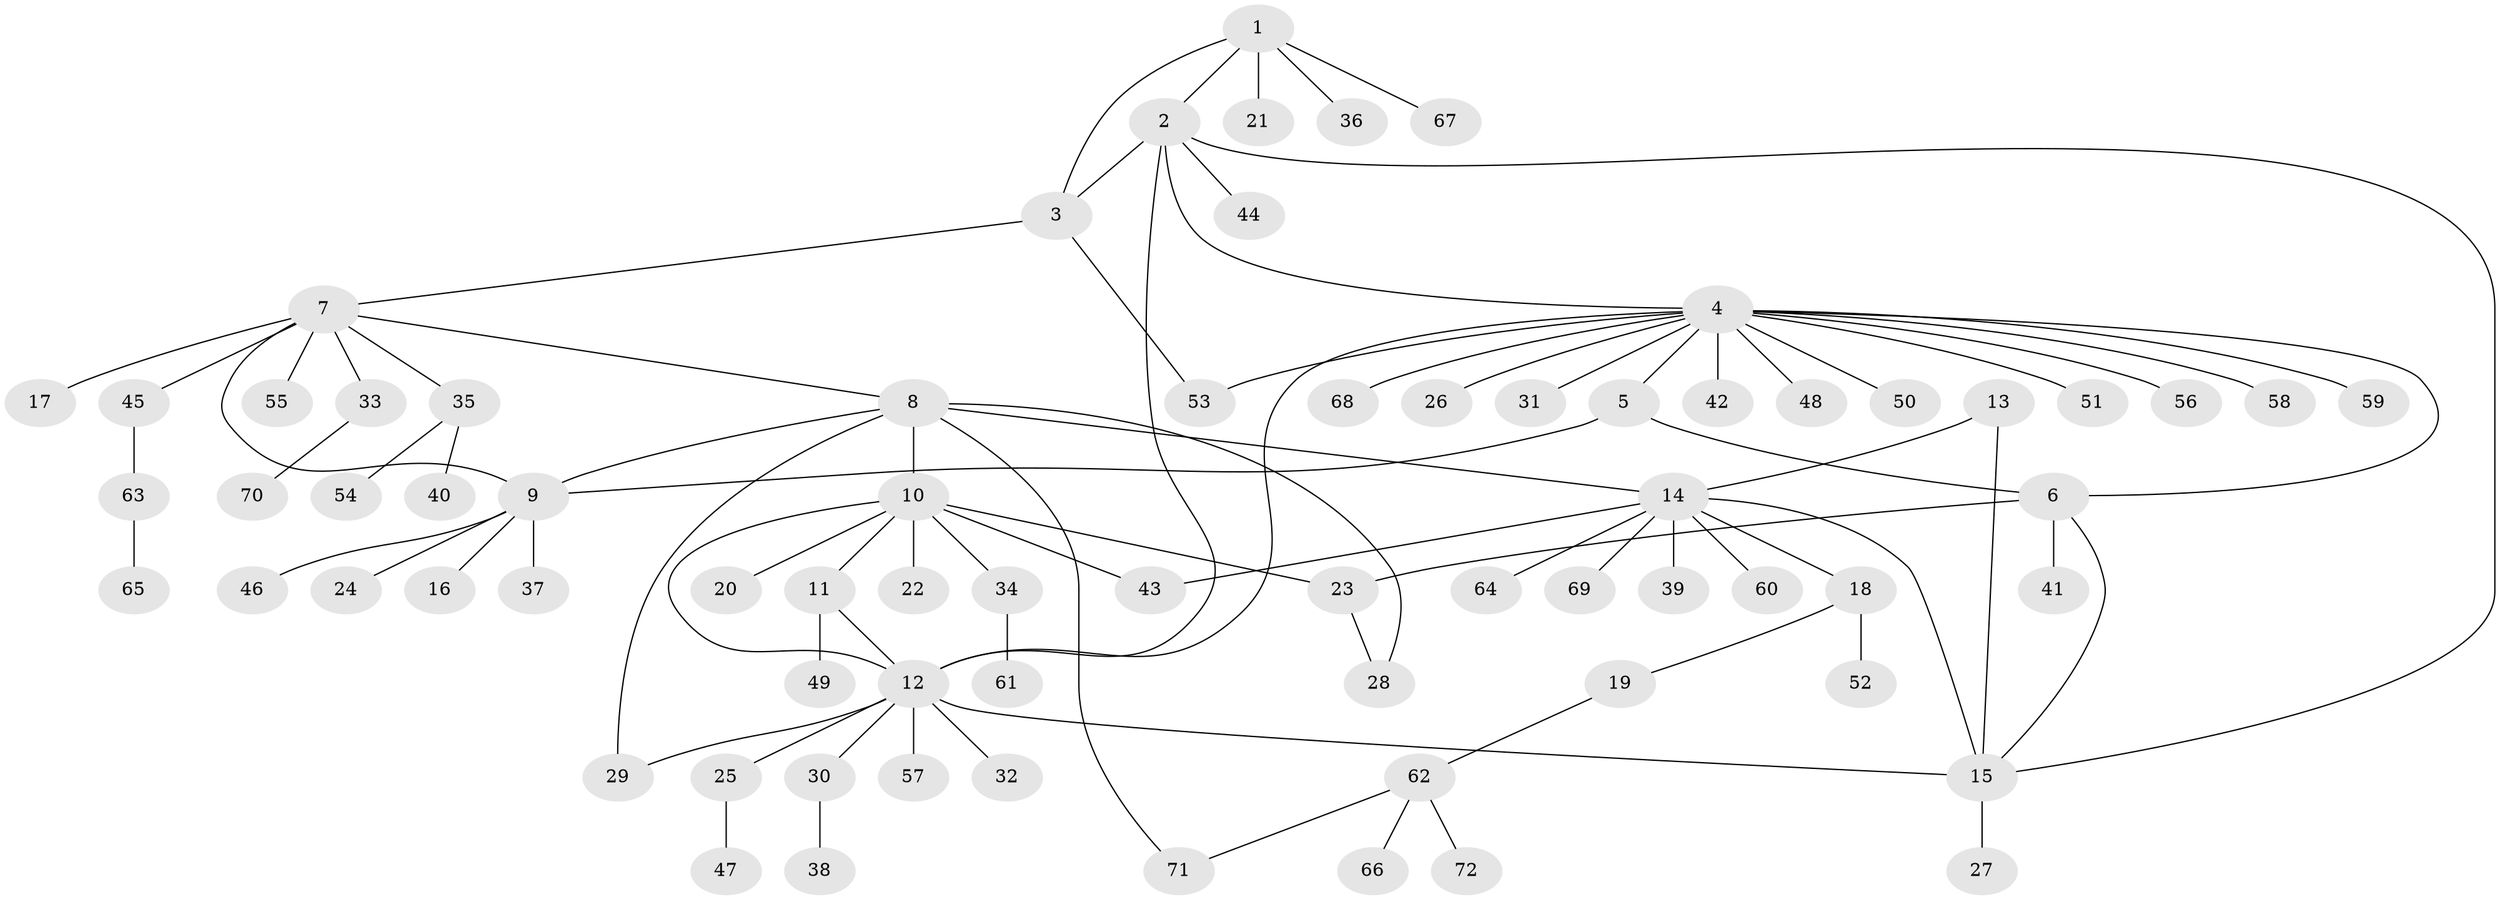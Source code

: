 // coarse degree distribution, {6: 0.045454545454545456, 3: 0.045454545454545456, 2: 0.09090909090909091, 4: 0.045454545454545456, 5: 0.18181818181818182, 1: 0.5, 9: 0.045454545454545456, 7: 0.045454545454545456}
// Generated by graph-tools (version 1.1) at 2025/37/03/04/25 23:37:31]
// undirected, 72 vertices, 88 edges
graph export_dot {
  node [color=gray90,style=filled];
  1;
  2;
  3;
  4;
  5;
  6;
  7;
  8;
  9;
  10;
  11;
  12;
  13;
  14;
  15;
  16;
  17;
  18;
  19;
  20;
  21;
  22;
  23;
  24;
  25;
  26;
  27;
  28;
  29;
  30;
  31;
  32;
  33;
  34;
  35;
  36;
  37;
  38;
  39;
  40;
  41;
  42;
  43;
  44;
  45;
  46;
  47;
  48;
  49;
  50;
  51;
  52;
  53;
  54;
  55;
  56;
  57;
  58;
  59;
  60;
  61;
  62;
  63;
  64;
  65;
  66;
  67;
  68;
  69;
  70;
  71;
  72;
  1 -- 2;
  1 -- 3;
  1 -- 21;
  1 -- 36;
  1 -- 67;
  2 -- 3;
  2 -- 4;
  2 -- 12;
  2 -- 15;
  2 -- 44;
  3 -- 7;
  3 -- 53;
  4 -- 5;
  4 -- 6;
  4 -- 12;
  4 -- 26;
  4 -- 31;
  4 -- 42;
  4 -- 48;
  4 -- 50;
  4 -- 51;
  4 -- 53;
  4 -- 56;
  4 -- 58;
  4 -- 59;
  4 -- 68;
  5 -- 6;
  5 -- 9;
  6 -- 15;
  6 -- 23;
  6 -- 41;
  7 -- 8;
  7 -- 9;
  7 -- 17;
  7 -- 33;
  7 -- 35;
  7 -- 45;
  7 -- 55;
  8 -- 9;
  8 -- 10;
  8 -- 14;
  8 -- 28;
  8 -- 29;
  8 -- 71;
  9 -- 16;
  9 -- 24;
  9 -- 37;
  9 -- 46;
  10 -- 11;
  10 -- 12;
  10 -- 20;
  10 -- 22;
  10 -- 23;
  10 -- 34;
  10 -- 43;
  11 -- 12;
  11 -- 49;
  12 -- 15;
  12 -- 25;
  12 -- 29;
  12 -- 30;
  12 -- 32;
  12 -- 57;
  13 -- 14;
  13 -- 15;
  14 -- 15;
  14 -- 18;
  14 -- 39;
  14 -- 43;
  14 -- 60;
  14 -- 64;
  14 -- 69;
  15 -- 27;
  18 -- 19;
  18 -- 52;
  19 -- 62;
  23 -- 28;
  25 -- 47;
  30 -- 38;
  33 -- 70;
  34 -- 61;
  35 -- 40;
  35 -- 54;
  45 -- 63;
  62 -- 66;
  62 -- 71;
  62 -- 72;
  63 -- 65;
}
